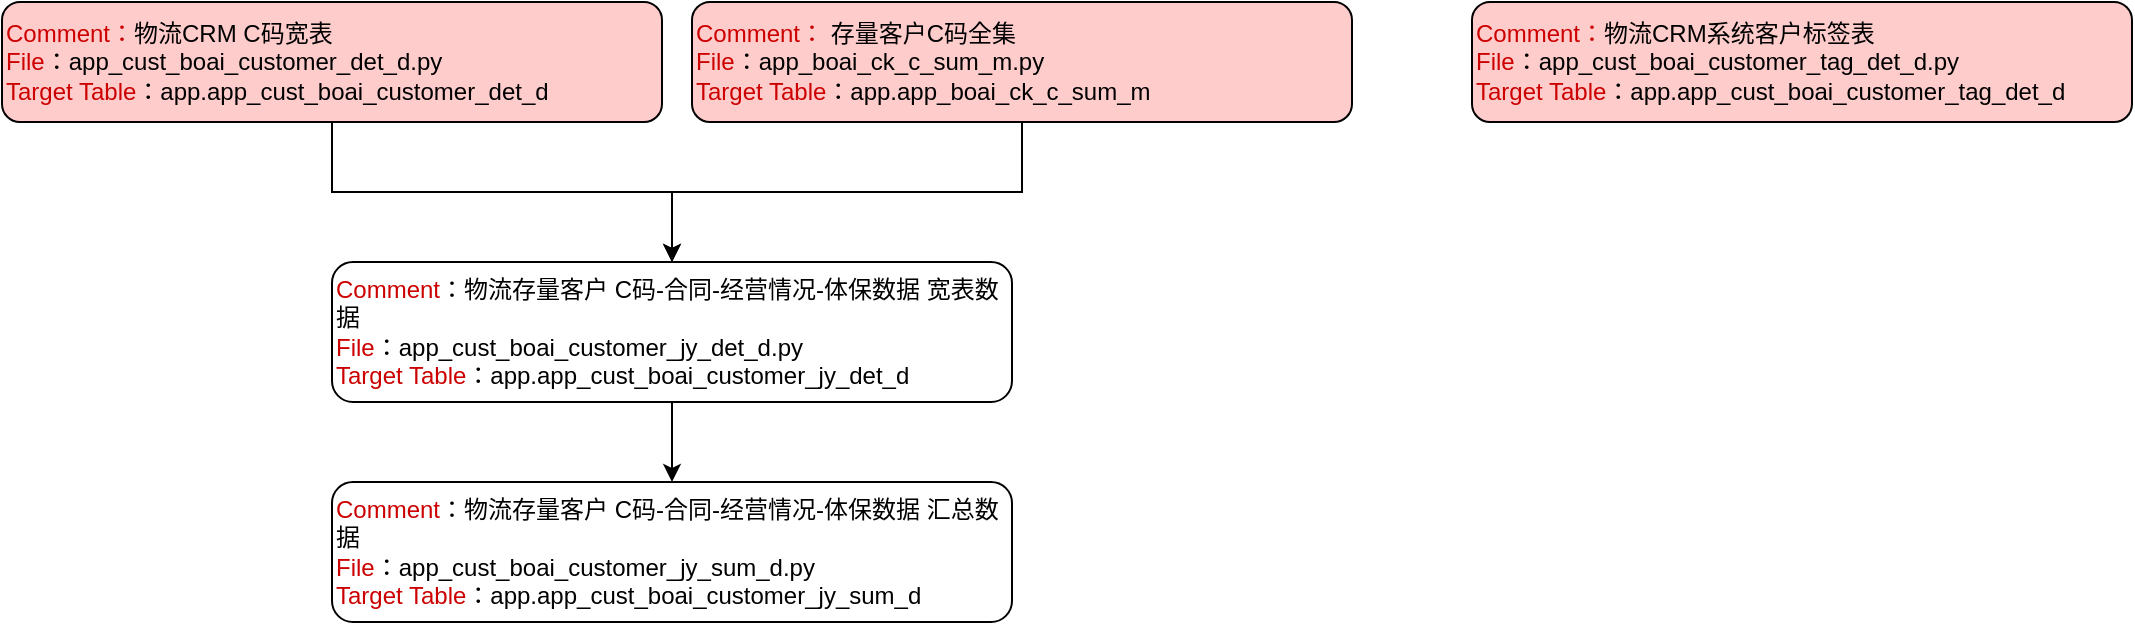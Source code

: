 <mxfile version="21.5.0" type="github">
  <diagram name="第 1 页" id="hjx9UMngOR1U0fq3IYw1">
    <mxGraphModel dx="1306" dy="812" grid="1" gridSize="10" guides="1" tooltips="1" connect="1" arrows="1" fold="1" page="1" pageScale="1" pageWidth="827" pageHeight="1169" math="0" shadow="0">
      <root>
        <mxCell id="0" />
        <mxCell id="1" parent="0" />
        <mxCell id="NRV5wv7FhYk1cSlDrk5y-5" style="edgeStyle=orthogonalEdgeStyle;rounded=0;orthogonalLoop=1;jettySize=auto;html=1;entryX=0.5;entryY=0;entryDx=0;entryDy=0;" parent="1" source="NRV5wv7FhYk1cSlDrk5y-1" target="NRV5wv7FhYk1cSlDrk5y-2" edge="1">
          <mxGeometry relative="1" as="geometry" />
        </mxCell>
        <mxCell id="NRV5wv7FhYk1cSlDrk5y-1" value="&lt;font color=&quot;#cc0000&quot;&gt;Comment：&lt;/font&gt;物流CRM C码宽表&lt;span data-sl-origin-json=&quot;JTVCJTdCJTIyYmdDb2xvciUyMiUzQSUyMiUyM0ZGRTVDNyUyMiUyQyUyMnRleHQlMjIlM0ElMjIlRTUlQUUlQTIlRTYlOUQlQTUlRTQlQkIlQkIlRTUlOEElQTElRTUlQkElOTUlRTUlQjElODIlRTYlQTglQTElRTUlOUUlOEIlMjIlN0QlNUQ=&quot;&gt;&lt;/span&gt;&lt;font color=&quot;#cc0000&quot;&gt;&lt;br&gt;File&lt;/font&gt;：app_cust_boai_customer_det_d&lt;span style=&quot;background-color: initial;&quot;&gt;.py&lt;/span&gt;&lt;br&gt;&lt;font color=&quot;#cc0000&quot;&gt;Target Table&lt;/font&gt;：app.app_cust_boai_customer_det_d" style="rounded=1;whiteSpace=wrap;html=1;align=left;fillColor=#FFCCCC;" parent="1" vertex="1">
          <mxGeometry x="25" y="210" width="330" height="60" as="geometry" />
        </mxCell>
        <mxCell id="NRV5wv7FhYk1cSlDrk5y-8" value="" style="edgeStyle=orthogonalEdgeStyle;rounded=0;orthogonalLoop=1;jettySize=auto;html=1;" parent="1" source="NRV5wv7FhYk1cSlDrk5y-2" target="NRV5wv7FhYk1cSlDrk5y-7" edge="1">
          <mxGeometry relative="1" as="geometry" />
        </mxCell>
        <mxCell id="NRV5wv7FhYk1cSlDrk5y-2" value="&lt;font color=&quot;#cc0000&quot;&gt;Comment&lt;/font&gt;：物流存量客户 C码-合同-经营情况-体保数据 宽表数据&lt;br&gt;&lt;font color=&quot;#cc0000&quot;&gt;File&lt;/font&gt;：app_cust_boai_customer_jy_det_d&lt;span style=&quot;background-color: initial;&quot;&gt;.py&lt;/span&gt;&lt;br&gt;&lt;font color=&quot;#cc0000&quot;&gt;Target Table&lt;/font&gt;：app.app_cust_boai_customer_jy_det_d" style="rounded=1;whiteSpace=wrap;html=1;align=left;" parent="1" vertex="1">
          <mxGeometry x="190" y="340" width="340" height="70" as="geometry" />
        </mxCell>
        <mxCell id="NRV5wv7FhYk1cSlDrk5y-3" value="&lt;font color=&quot;#cc0000&quot;&gt;Comment：&lt;/font&gt;物流CRM系统客户标签表&lt;br&gt;&lt;font color=&quot;#cc0000&quot;&gt;File&lt;/font&gt;：app_cust_boai_customer_tag_det_d&lt;span style=&quot;background-color: initial;&quot;&gt;.py&lt;/span&gt;&lt;br&gt;&lt;font color=&quot;#cc0000&quot;&gt;Target Table&lt;/font&gt;：app.app_cust_boai_customer_tag_det_d" style="rounded=1;whiteSpace=wrap;html=1;align=left;fillColor=#FFCCCC;" parent="1" vertex="1">
          <mxGeometry x="760" y="210" width="330" height="60" as="geometry" />
        </mxCell>
        <mxCell id="NRV5wv7FhYk1cSlDrk5y-6" style="edgeStyle=orthogonalEdgeStyle;rounded=0;orthogonalLoop=1;jettySize=auto;html=1;" parent="1" source="NRV5wv7FhYk1cSlDrk5y-4" target="NRV5wv7FhYk1cSlDrk5y-2" edge="1">
          <mxGeometry relative="1" as="geometry" />
        </mxCell>
        <mxCell id="NRV5wv7FhYk1cSlDrk5y-4" value="&lt;font color=&quot;#cc0000&quot;&gt;Comment：&lt;/font&gt; 存量客户C码全集&lt;font color=&quot;#cc0000&quot;&gt;&lt;br&gt;&lt;/font&gt;&lt;font color=&quot;#cc0000&quot;&gt;File&lt;/font&gt;：app_boai_ck_c_sum_m&lt;span style=&quot;background-color: initial;&quot;&gt;.py&lt;/span&gt;&lt;br&gt;&lt;font color=&quot;#cc0000&quot;&gt;Target Table&lt;/font&gt;：app.app_boai_ck_c_sum_m" style="rounded=1;whiteSpace=wrap;html=1;align=left;fillColor=#FFCCCC;" parent="1" vertex="1">
          <mxGeometry x="370" y="210" width="330" height="60" as="geometry" />
        </mxCell>
        <mxCell id="NRV5wv7FhYk1cSlDrk5y-7" value="&lt;font color=&quot;#cc0000&quot;&gt;Comment&lt;/font&gt;：物流存量客户 C码-合同-经营情况-体保数据 汇总数据&lt;br&gt;&lt;font color=&quot;#cc0000&quot;&gt;File&lt;/font&gt;：app_cust_boai_customer_jy_sum_d&lt;span style=&quot;background-color: initial;&quot;&gt;.py&lt;/span&gt;&lt;br&gt;&lt;font color=&quot;#cc0000&quot;&gt;Target Table&lt;/font&gt;：app.app_cust_boai_customer_jy_sum_d" style="rounded=1;whiteSpace=wrap;html=1;align=left;" parent="1" vertex="1">
          <mxGeometry x="190" y="450" width="340" height="70" as="geometry" />
        </mxCell>
      </root>
    </mxGraphModel>
  </diagram>
</mxfile>
